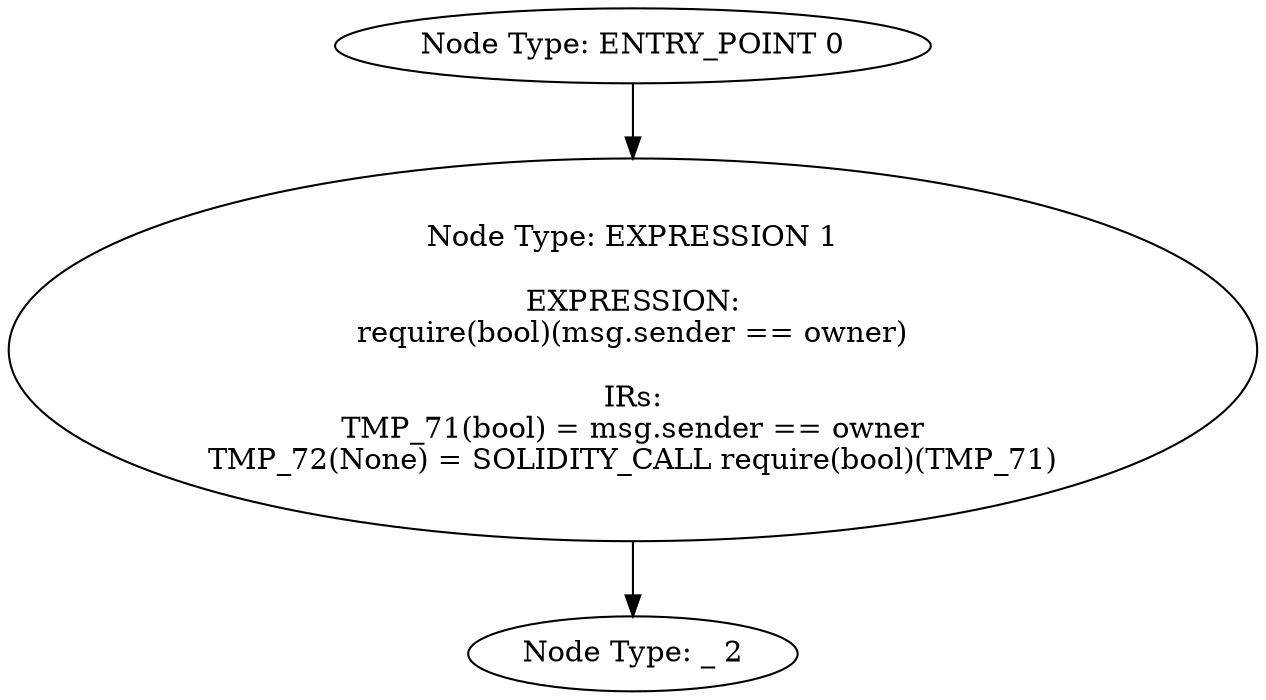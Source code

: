 digraph{
0[label="Node Type: ENTRY_POINT 0
"];
0->1;
1[label="Node Type: EXPRESSION 1

EXPRESSION:
require(bool)(msg.sender == owner)

IRs:
TMP_71(bool) = msg.sender == owner
TMP_72(None) = SOLIDITY_CALL require(bool)(TMP_71)"];
1->2;
2[label="Node Type: _ 2
"];
}
